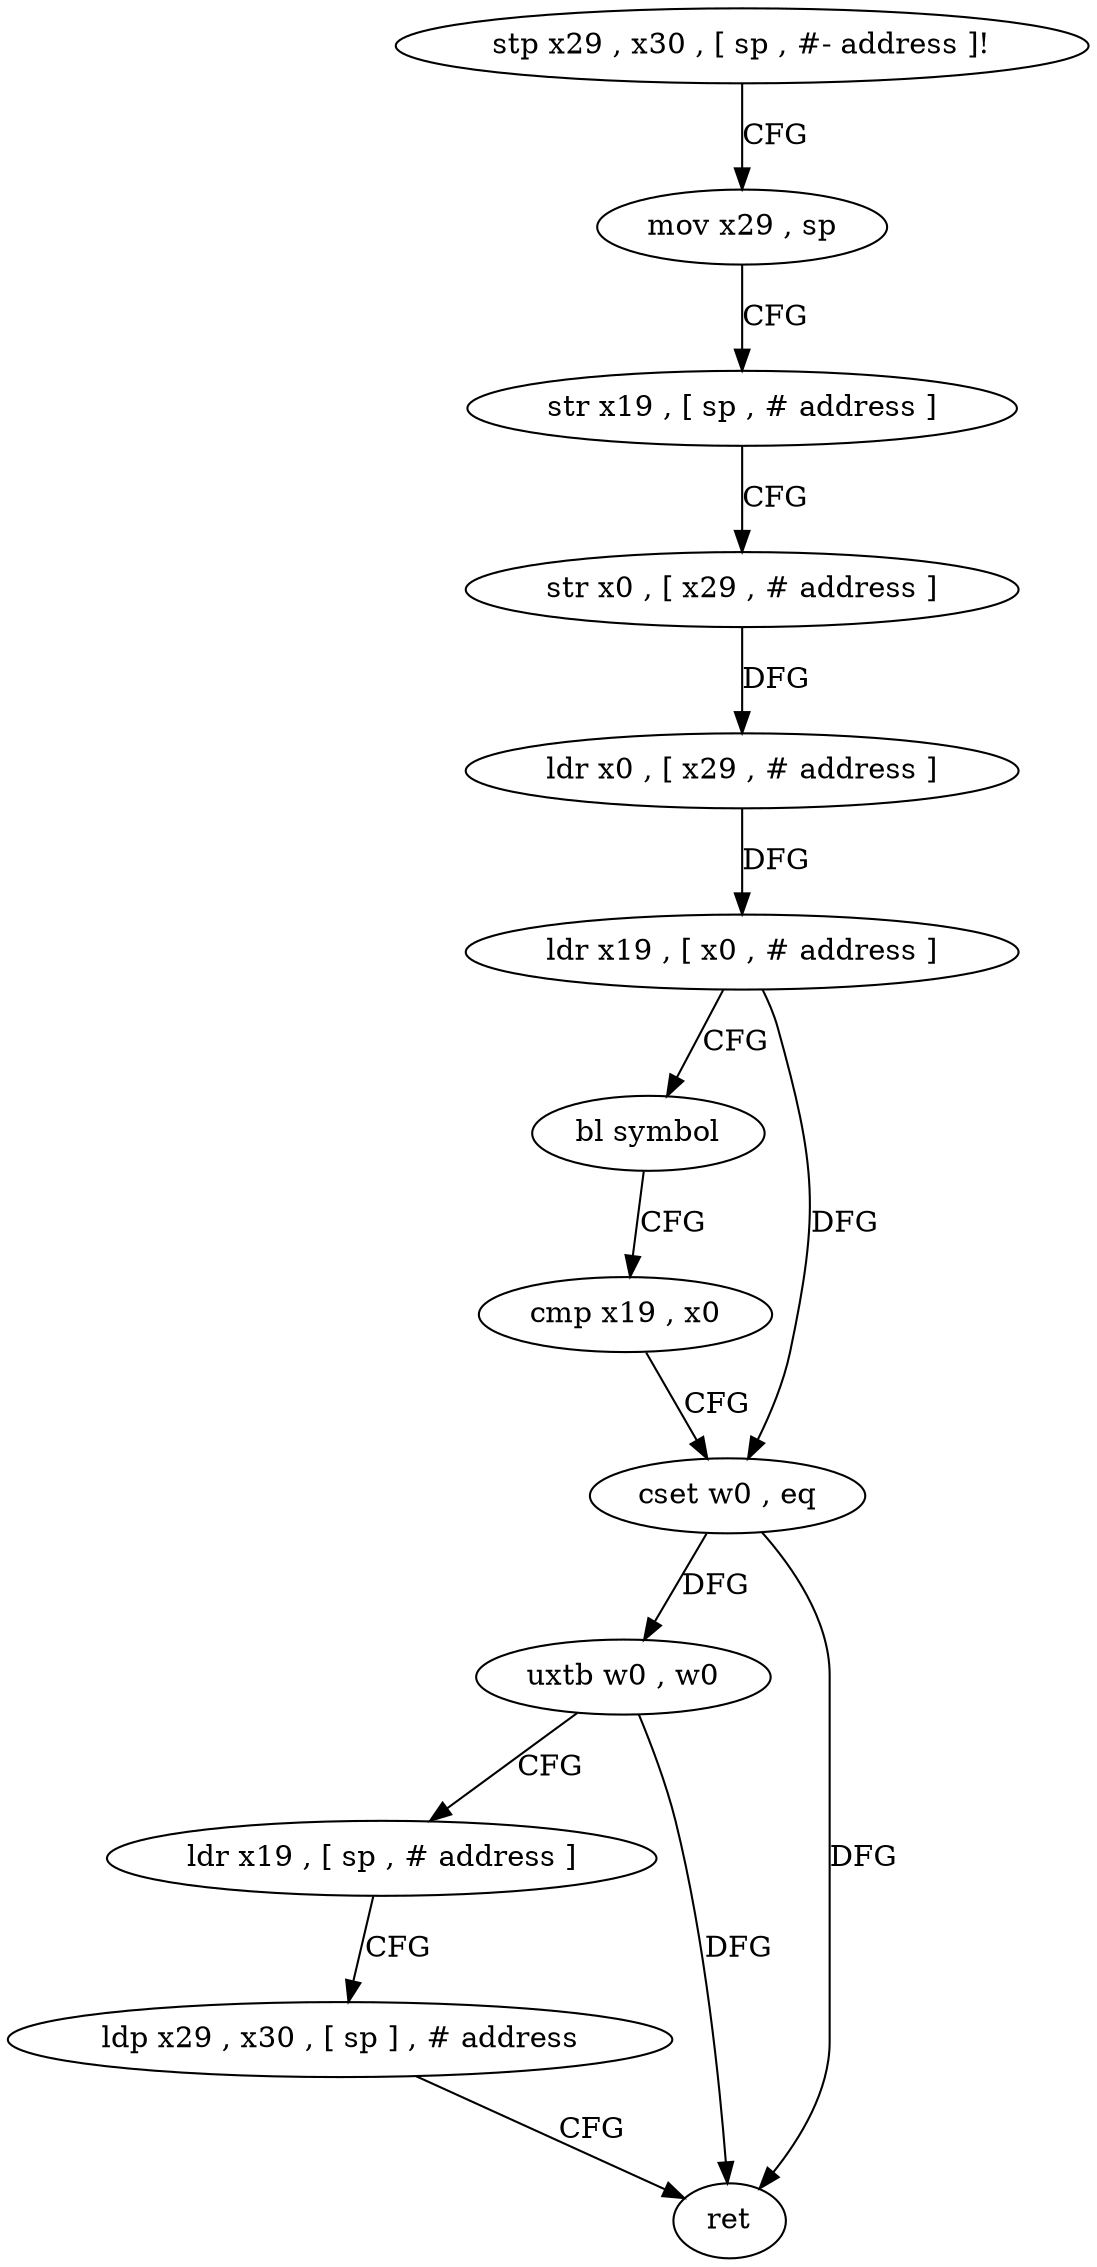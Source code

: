 digraph "func" {
"4523624" [label = "stp x29 , x30 , [ sp , #- address ]!" ]
"4523628" [label = "mov x29 , sp" ]
"4523632" [label = "str x19 , [ sp , # address ]" ]
"4523636" [label = "str x0 , [ x29 , # address ]" ]
"4523640" [label = "ldr x0 , [ x29 , # address ]" ]
"4523644" [label = "ldr x19 , [ x0 , # address ]" ]
"4523648" [label = "bl symbol" ]
"4523652" [label = "cmp x19 , x0" ]
"4523656" [label = "cset w0 , eq" ]
"4523660" [label = "uxtb w0 , w0" ]
"4523664" [label = "ldr x19 , [ sp , # address ]" ]
"4523668" [label = "ldp x29 , x30 , [ sp ] , # address" ]
"4523672" [label = "ret" ]
"4523624" -> "4523628" [ label = "CFG" ]
"4523628" -> "4523632" [ label = "CFG" ]
"4523632" -> "4523636" [ label = "CFG" ]
"4523636" -> "4523640" [ label = "DFG" ]
"4523640" -> "4523644" [ label = "DFG" ]
"4523644" -> "4523648" [ label = "CFG" ]
"4523644" -> "4523656" [ label = "DFG" ]
"4523648" -> "4523652" [ label = "CFG" ]
"4523652" -> "4523656" [ label = "CFG" ]
"4523656" -> "4523660" [ label = "DFG" ]
"4523656" -> "4523672" [ label = "DFG" ]
"4523660" -> "4523664" [ label = "CFG" ]
"4523660" -> "4523672" [ label = "DFG" ]
"4523664" -> "4523668" [ label = "CFG" ]
"4523668" -> "4523672" [ label = "CFG" ]
}
